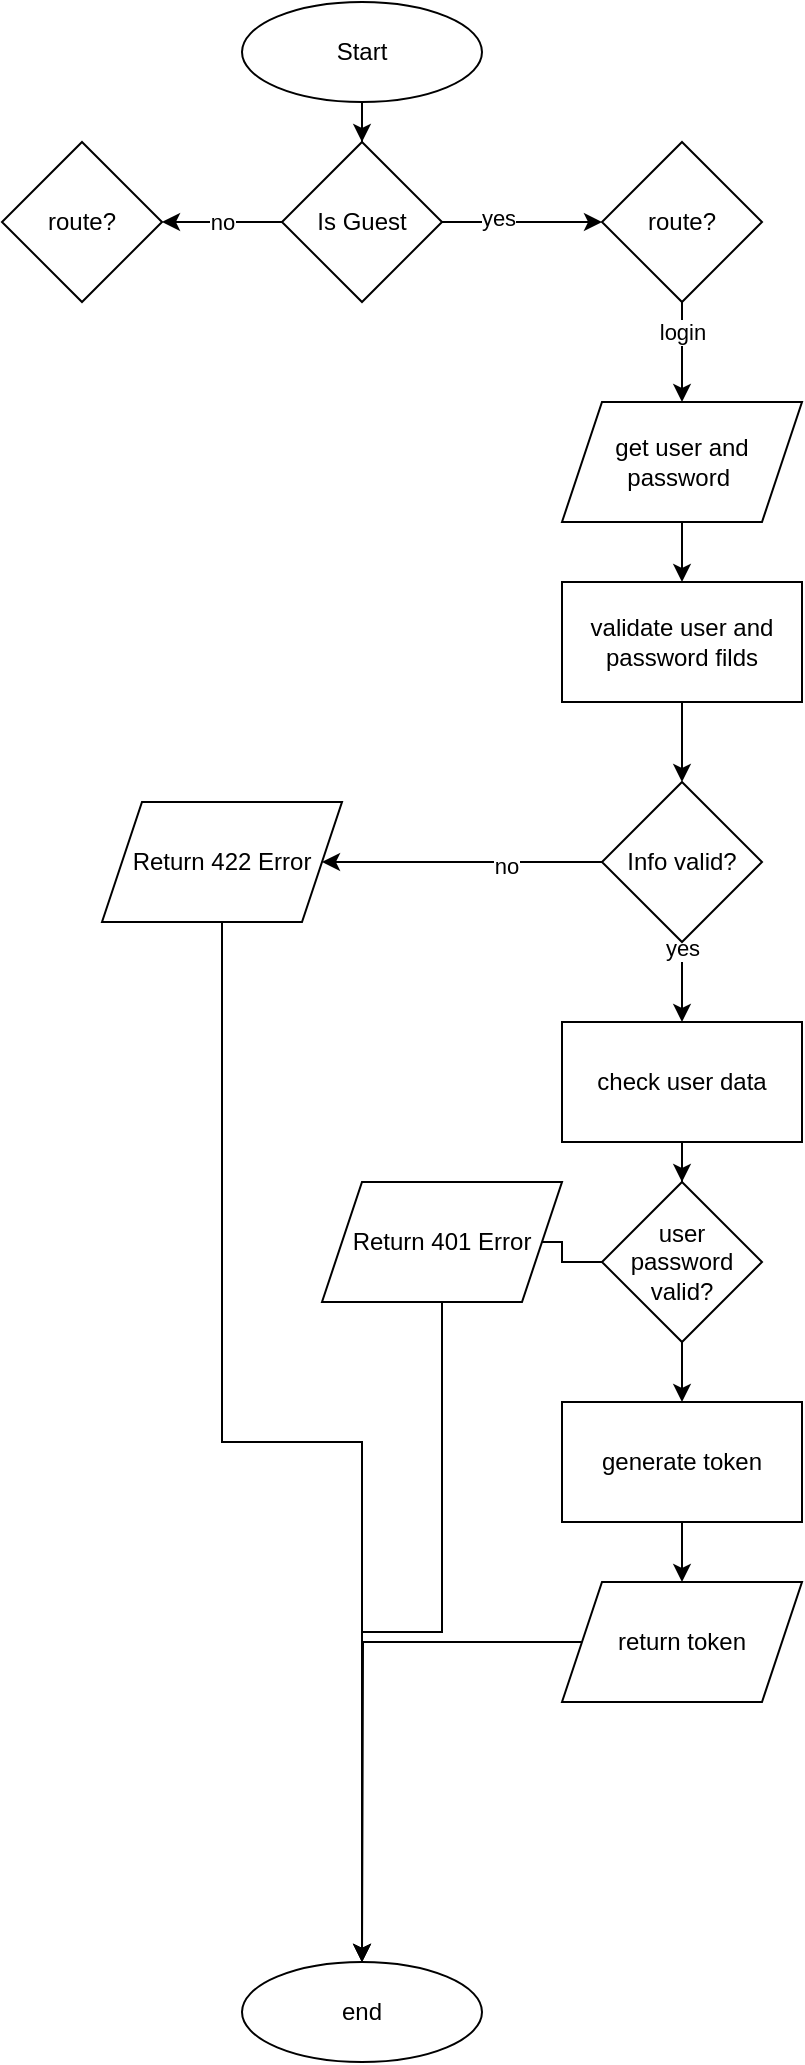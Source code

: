 <mxfile version="26.2.12">
  <diagram name="Page-1" id="YRH4KlTf0yCgoGL5NaJt">
    <mxGraphModel dx="1300" dy="721" grid="1" gridSize="10" guides="1" tooltips="1" connect="1" arrows="1" fold="1" page="1" pageScale="1" pageWidth="850" pageHeight="1100" math="0" shadow="0">
      <root>
        <mxCell id="0" />
        <mxCell id="1" parent="0" />
        <mxCell id="veFM9stI8ytsD3KFMut3-21" value="" style="edgeStyle=orthogonalEdgeStyle;rounded=0;orthogonalLoop=1;jettySize=auto;html=1;" edge="1" parent="1" source="veFM9stI8ytsD3KFMut3-1" target="veFM9stI8ytsD3KFMut3-2">
          <mxGeometry relative="1" as="geometry" />
        </mxCell>
        <mxCell id="veFM9stI8ytsD3KFMut3-1" value="Start" style="ellipse;whiteSpace=wrap;html=1;" vertex="1" parent="1">
          <mxGeometry x="360" y="40" width="120" height="50" as="geometry" />
        </mxCell>
        <mxCell id="veFM9stI8ytsD3KFMut3-23" style="edgeStyle=orthogonalEdgeStyle;rounded=0;orthogonalLoop=1;jettySize=auto;html=1;" edge="1" parent="1" source="veFM9stI8ytsD3KFMut3-2" target="veFM9stI8ytsD3KFMut3-9">
          <mxGeometry relative="1" as="geometry" />
        </mxCell>
        <mxCell id="veFM9stI8ytsD3KFMut3-24" value="yes" style="edgeLabel;html=1;align=center;verticalAlign=middle;resizable=0;points=[];" vertex="1" connectable="0" parent="veFM9stI8ytsD3KFMut3-23">
          <mxGeometry x="-0.3" y="2" relative="1" as="geometry">
            <mxPoint as="offset" />
          </mxGeometry>
        </mxCell>
        <mxCell id="veFM9stI8ytsD3KFMut3-26" value="no" style="edgeStyle=orthogonalEdgeStyle;rounded=0;orthogonalLoop=1;jettySize=auto;html=1;" edge="1" parent="1" source="veFM9stI8ytsD3KFMut3-2" target="veFM9stI8ytsD3KFMut3-25">
          <mxGeometry relative="1" as="geometry" />
        </mxCell>
        <mxCell id="veFM9stI8ytsD3KFMut3-2" value="Is Guest" style="rhombus;whiteSpace=wrap;html=1;" vertex="1" parent="1">
          <mxGeometry x="380" y="110" width="80" height="80" as="geometry" />
        </mxCell>
        <mxCell id="veFM9stI8ytsD3KFMut3-27" style="edgeStyle=orthogonalEdgeStyle;rounded=0;orthogonalLoop=1;jettySize=auto;html=1;entryX=0.5;entryY=0;entryDx=0;entryDy=0;" edge="1" parent="1" source="veFM9stI8ytsD3KFMut3-9" target="veFM9stI8ytsD3KFMut3-18">
          <mxGeometry relative="1" as="geometry" />
        </mxCell>
        <mxCell id="veFM9stI8ytsD3KFMut3-28" value="login" style="edgeLabel;html=1;align=center;verticalAlign=middle;resizable=0;points=[];" vertex="1" connectable="0" parent="veFM9stI8ytsD3KFMut3-27">
          <mxGeometry x="-0.4" relative="1" as="geometry">
            <mxPoint as="offset" />
          </mxGeometry>
        </mxCell>
        <mxCell id="veFM9stI8ytsD3KFMut3-9" value="route?" style="rhombus;whiteSpace=wrap;html=1;" vertex="1" parent="1">
          <mxGeometry x="540" y="110" width="80" height="80" as="geometry" />
        </mxCell>
        <mxCell id="veFM9stI8ytsD3KFMut3-31" style="edgeStyle=orthogonalEdgeStyle;rounded=0;orthogonalLoop=1;jettySize=auto;html=1;" edge="1" parent="1" source="veFM9stI8ytsD3KFMut3-14" target="veFM9stI8ytsD3KFMut3-15">
          <mxGeometry relative="1" as="geometry" />
        </mxCell>
        <mxCell id="veFM9stI8ytsD3KFMut3-14" value="validate user and password filds" style="rounded=0;whiteSpace=wrap;html=1;" vertex="1" parent="1">
          <mxGeometry x="520" y="330" width="120" height="60" as="geometry" />
        </mxCell>
        <mxCell id="veFM9stI8ytsD3KFMut3-33" value="" style="edgeStyle=orthogonalEdgeStyle;rounded=0;orthogonalLoop=1;jettySize=auto;html=1;" edge="1" parent="1" source="veFM9stI8ytsD3KFMut3-15" target="veFM9stI8ytsD3KFMut3-32">
          <mxGeometry relative="1" as="geometry" />
        </mxCell>
        <mxCell id="veFM9stI8ytsD3KFMut3-39" value="no" style="edgeLabel;html=1;align=center;verticalAlign=middle;resizable=0;points=[];" vertex="1" connectable="0" parent="veFM9stI8ytsD3KFMut3-33">
          <mxGeometry x="-0.314" y="2" relative="1" as="geometry">
            <mxPoint as="offset" />
          </mxGeometry>
        </mxCell>
        <mxCell id="veFM9stI8ytsD3KFMut3-35" value="" style="edgeStyle=orthogonalEdgeStyle;rounded=0;orthogonalLoop=1;jettySize=auto;html=1;" edge="1" parent="1" source="veFM9stI8ytsD3KFMut3-15" target="veFM9stI8ytsD3KFMut3-34">
          <mxGeometry relative="1" as="geometry" />
        </mxCell>
        <mxCell id="veFM9stI8ytsD3KFMut3-40" value="yes" style="edgeLabel;html=1;align=center;verticalAlign=middle;resizable=0;points=[];" vertex="1" connectable="0" parent="veFM9stI8ytsD3KFMut3-35">
          <mxGeometry x="-0.84" relative="1" as="geometry">
            <mxPoint as="offset" />
          </mxGeometry>
        </mxCell>
        <mxCell id="veFM9stI8ytsD3KFMut3-15" value="Info valid?" style="rhombus;whiteSpace=wrap;html=1;" vertex="1" parent="1">
          <mxGeometry x="540" y="430" width="80" height="80" as="geometry" />
        </mxCell>
        <mxCell id="veFM9stI8ytsD3KFMut3-17" value="end" style="ellipse;whiteSpace=wrap;html=1;" vertex="1" parent="1">
          <mxGeometry x="360" y="1020" width="120" height="50" as="geometry" />
        </mxCell>
        <mxCell id="veFM9stI8ytsD3KFMut3-20" value="" style="edgeStyle=orthogonalEdgeStyle;rounded=0;orthogonalLoop=1;jettySize=auto;html=1;" edge="1" parent="1" source="veFM9stI8ytsD3KFMut3-18" target="veFM9stI8ytsD3KFMut3-14">
          <mxGeometry relative="1" as="geometry" />
        </mxCell>
        <mxCell id="veFM9stI8ytsD3KFMut3-18" value="get user and password&amp;nbsp;" style="shape=parallelogram;perimeter=parallelogramPerimeter;whiteSpace=wrap;html=1;fixedSize=1;" vertex="1" parent="1">
          <mxGeometry x="520" y="240" width="120" height="60" as="geometry" />
        </mxCell>
        <mxCell id="veFM9stI8ytsD3KFMut3-25" value="route?" style="rhombus;whiteSpace=wrap;html=1;" vertex="1" parent="1">
          <mxGeometry x="240" y="110" width="80" height="80" as="geometry" />
        </mxCell>
        <mxCell id="veFM9stI8ytsD3KFMut3-49" style="edgeStyle=orthogonalEdgeStyle;rounded=0;orthogonalLoop=1;jettySize=auto;html=1;" edge="1" parent="1" source="veFM9stI8ytsD3KFMut3-32" target="veFM9stI8ytsD3KFMut3-17">
          <mxGeometry relative="1" as="geometry" />
        </mxCell>
        <mxCell id="veFM9stI8ytsD3KFMut3-32" value="Return 422 Error" style="shape=parallelogram;perimeter=parallelogramPerimeter;whiteSpace=wrap;html=1;fixedSize=1;" vertex="1" parent="1">
          <mxGeometry x="290" y="440" width="120" height="60" as="geometry" />
        </mxCell>
        <mxCell id="veFM9stI8ytsD3KFMut3-38" value="" style="edgeStyle=orthogonalEdgeStyle;rounded=0;orthogonalLoop=1;jettySize=auto;html=1;" edge="1" parent="1" source="veFM9stI8ytsD3KFMut3-34" target="veFM9stI8ytsD3KFMut3-37">
          <mxGeometry relative="1" as="geometry" />
        </mxCell>
        <mxCell id="veFM9stI8ytsD3KFMut3-34" value="check user data" style="whiteSpace=wrap;html=1;" vertex="1" parent="1">
          <mxGeometry x="520" y="550" width="120" height="60" as="geometry" />
        </mxCell>
        <mxCell id="veFM9stI8ytsD3KFMut3-42" value="" style="edgeStyle=orthogonalEdgeStyle;rounded=0;orthogonalLoop=1;jettySize=auto;html=1;" edge="1" parent="1" source="veFM9stI8ytsD3KFMut3-37" target="veFM9stI8ytsD3KFMut3-41">
          <mxGeometry relative="1" as="geometry" />
        </mxCell>
        <mxCell id="veFM9stI8ytsD3KFMut3-44" value="" style="edgeStyle=orthogonalEdgeStyle;rounded=0;orthogonalLoop=1;jettySize=auto;html=1;" edge="1" parent="1" source="veFM9stI8ytsD3KFMut3-37" target="veFM9stI8ytsD3KFMut3-43">
          <mxGeometry relative="1" as="geometry" />
        </mxCell>
        <mxCell id="veFM9stI8ytsD3KFMut3-37" value="user password valid?" style="rhombus;whiteSpace=wrap;html=1;" vertex="1" parent="1">
          <mxGeometry x="540" y="630" width="80" height="80" as="geometry" />
        </mxCell>
        <mxCell id="veFM9stI8ytsD3KFMut3-48" style="edgeStyle=orthogonalEdgeStyle;rounded=0;orthogonalLoop=1;jettySize=auto;html=1;" edge="1" parent="1" source="veFM9stI8ytsD3KFMut3-41" target="veFM9stI8ytsD3KFMut3-17">
          <mxGeometry relative="1" as="geometry" />
        </mxCell>
        <mxCell id="veFM9stI8ytsD3KFMut3-41" value="Return 401 Error" style="shape=parallelogram;perimeter=parallelogramPerimeter;whiteSpace=wrap;html=1;fixedSize=1;" vertex="1" parent="1">
          <mxGeometry x="400" y="630" width="120" height="60" as="geometry" />
        </mxCell>
        <mxCell id="veFM9stI8ytsD3KFMut3-47" value="" style="edgeStyle=orthogonalEdgeStyle;rounded=0;orthogonalLoop=1;jettySize=auto;html=1;" edge="1" parent="1" source="veFM9stI8ytsD3KFMut3-43" target="veFM9stI8ytsD3KFMut3-46">
          <mxGeometry relative="1" as="geometry" />
        </mxCell>
        <mxCell id="veFM9stI8ytsD3KFMut3-43" value="generate token" style="whiteSpace=wrap;html=1;" vertex="1" parent="1">
          <mxGeometry x="520" y="740" width="120" height="60" as="geometry" />
        </mxCell>
        <mxCell id="veFM9stI8ytsD3KFMut3-50" style="edgeStyle=orthogonalEdgeStyle;rounded=0;orthogonalLoop=1;jettySize=auto;html=1;" edge="1" parent="1" source="veFM9stI8ytsD3KFMut3-46">
          <mxGeometry relative="1" as="geometry">
            <mxPoint x="420" y="1020" as="targetPoint" />
          </mxGeometry>
        </mxCell>
        <mxCell id="veFM9stI8ytsD3KFMut3-46" value="return token" style="shape=parallelogram;perimeter=parallelogramPerimeter;whiteSpace=wrap;html=1;fixedSize=1;" vertex="1" parent="1">
          <mxGeometry x="520" y="830" width="120" height="60" as="geometry" />
        </mxCell>
      </root>
    </mxGraphModel>
  </diagram>
</mxfile>
